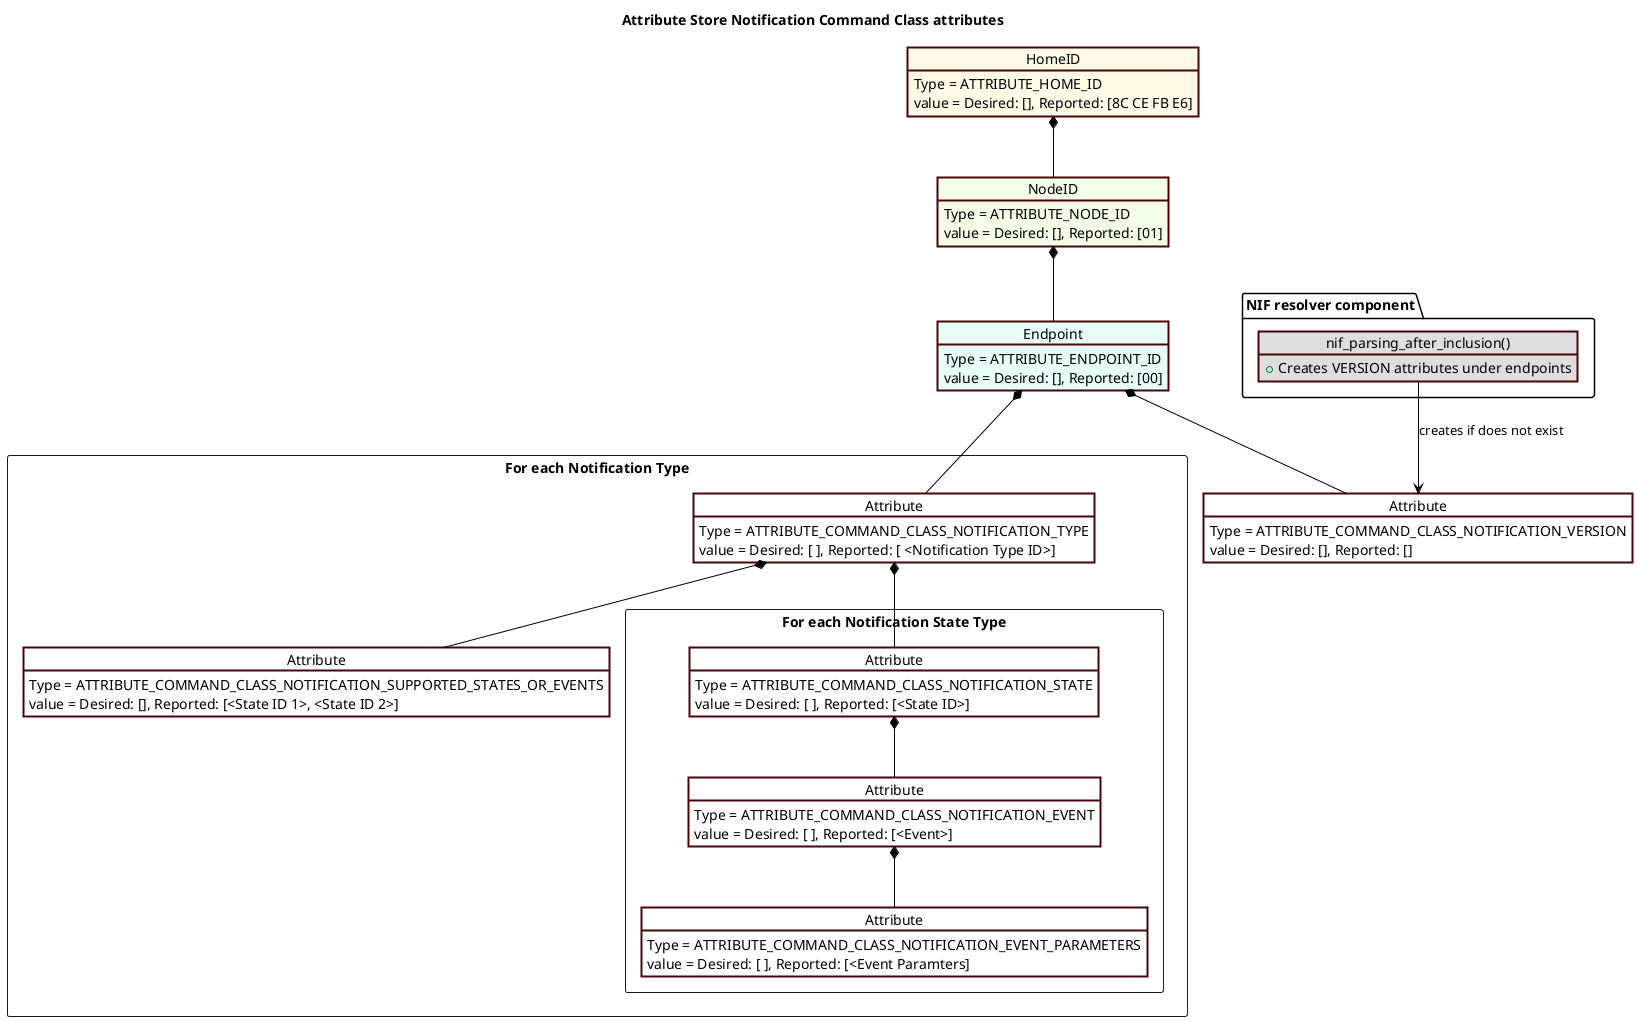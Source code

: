 @startuml
' Style for the diagram
skinparam classFontColor black
skinparam classFontSize 10
skinparam classFontName Helvetica
skinparam shadowing false
skinparam ArrowColor #000000
skinparam ObjectBackgroundColor #DEDEDE
skinparam ObjectBorderColor #480509
skinparam ObjectBorderThickness 2
skinparam ObjectFontColor #000000
skinparam NoteBackgroundColor #FFFFFF
skinparam NoteBorderColor #000000
title Attribute Store Notification Command Class attributes
object HomeID #fffae6
HomeID : Type = ATTRIBUTE_HOME_ID
HomeID : value = Desired: [], Reported: [8C CE FB E6]
object "NodeID" as NodeID_1 #f2ffe6
NodeID_1 : Type = ATTRIBUTE_NODE_ID
NodeID_1 : value = Desired: [], Reported: [01]
object "Endpoint" as endpoint_1 #e6fff7
endpoint_1 : Type = ATTRIBUTE_ENDPOINT_ID
endpoint_1 : value = Desired: [], Reported: [00]
object "Attribute" as attribute_1 #FFFFFF
attribute_1 : Type = ATTRIBUTE_COMMAND_CLASS_NOTIFICATION_VERSION
attribute_1 : value = Desired: [], Reported: []
package "For each Notification Type" <<Rectangle>> {
object "Attribute" as attribute_3 #FFFFFF
attribute_3 : Type = ATTRIBUTE_COMMAND_CLASS_NOTIFICATION_TYPE
attribute_3 : value = Desired: [ ], Reported: [ <Notification Type ID>]
object "Attribute" as attribute_7 #FFFFFF
attribute_7 : Type = ATTRIBUTE_COMMAND_CLASS_NOTIFICATION_SUPPORTED_STATES_OR_EVENTS
attribute_7 : value = Desired: [], Reported: [<State ID 1>, <State ID 2>]

package "For each Notification State Type" <<Rectangle>> {
object "Attribute" as attribute_s1 #FFFFFF
attribute_s1 : Type = ATTRIBUTE_COMMAND_CLASS_NOTIFICATION_STATE
attribute_s1 : value = Desired: [ ], Reported: [<State ID>]
object "Attribute" as attribute_5 #FFFFFF
attribute_5 : Type = ATTRIBUTE_COMMAND_CLASS_NOTIFICATION_EVENT
attribute_5 : value = Desired: [ ], Reported: [<Event>]
object "Attribute" as attribute_6 #FFFFFF
attribute_6 : Type = ATTRIBUTE_COMMAND_CLASS_NOTIFICATION_EVENT_PARAMETERS
attribute_6 : value = Desired: [ ], Reported: [<Event Paramters]

}
}
package "NIF resolver component" {
  object "nif_parsing_after_inclusion()" as function_1
  function_1 : +Creates VERSION attributes under endpoints
}

HomeID *-- NodeID_1
NodeID_1 *-- endpoint_1
endpoint_1 *-- attribute_3
attribute_3 *-- attribute_s1
attribute_s1 *-- attribute_5
attribute_5 *-- attribute_6
attribute_3 *-- attribute_7
function_1 --> attribute_1 : creates if does not exist
endpoint_1 *-- attribute_1
@enduml
